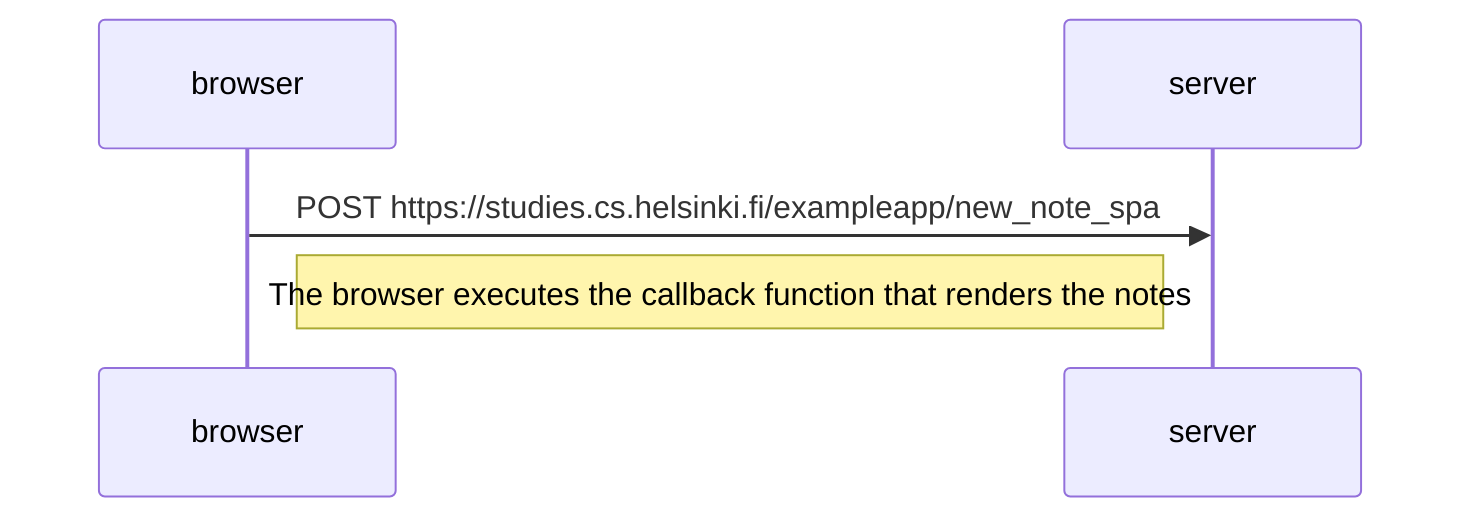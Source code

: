 sequenceDiagram
    participant browser
    participant server

    browser->>server: POST https://studies.cs.helsinki.fi/exampleapp/new_note_spa

    Note right of browser: The browser executes the callback function that renders the notes